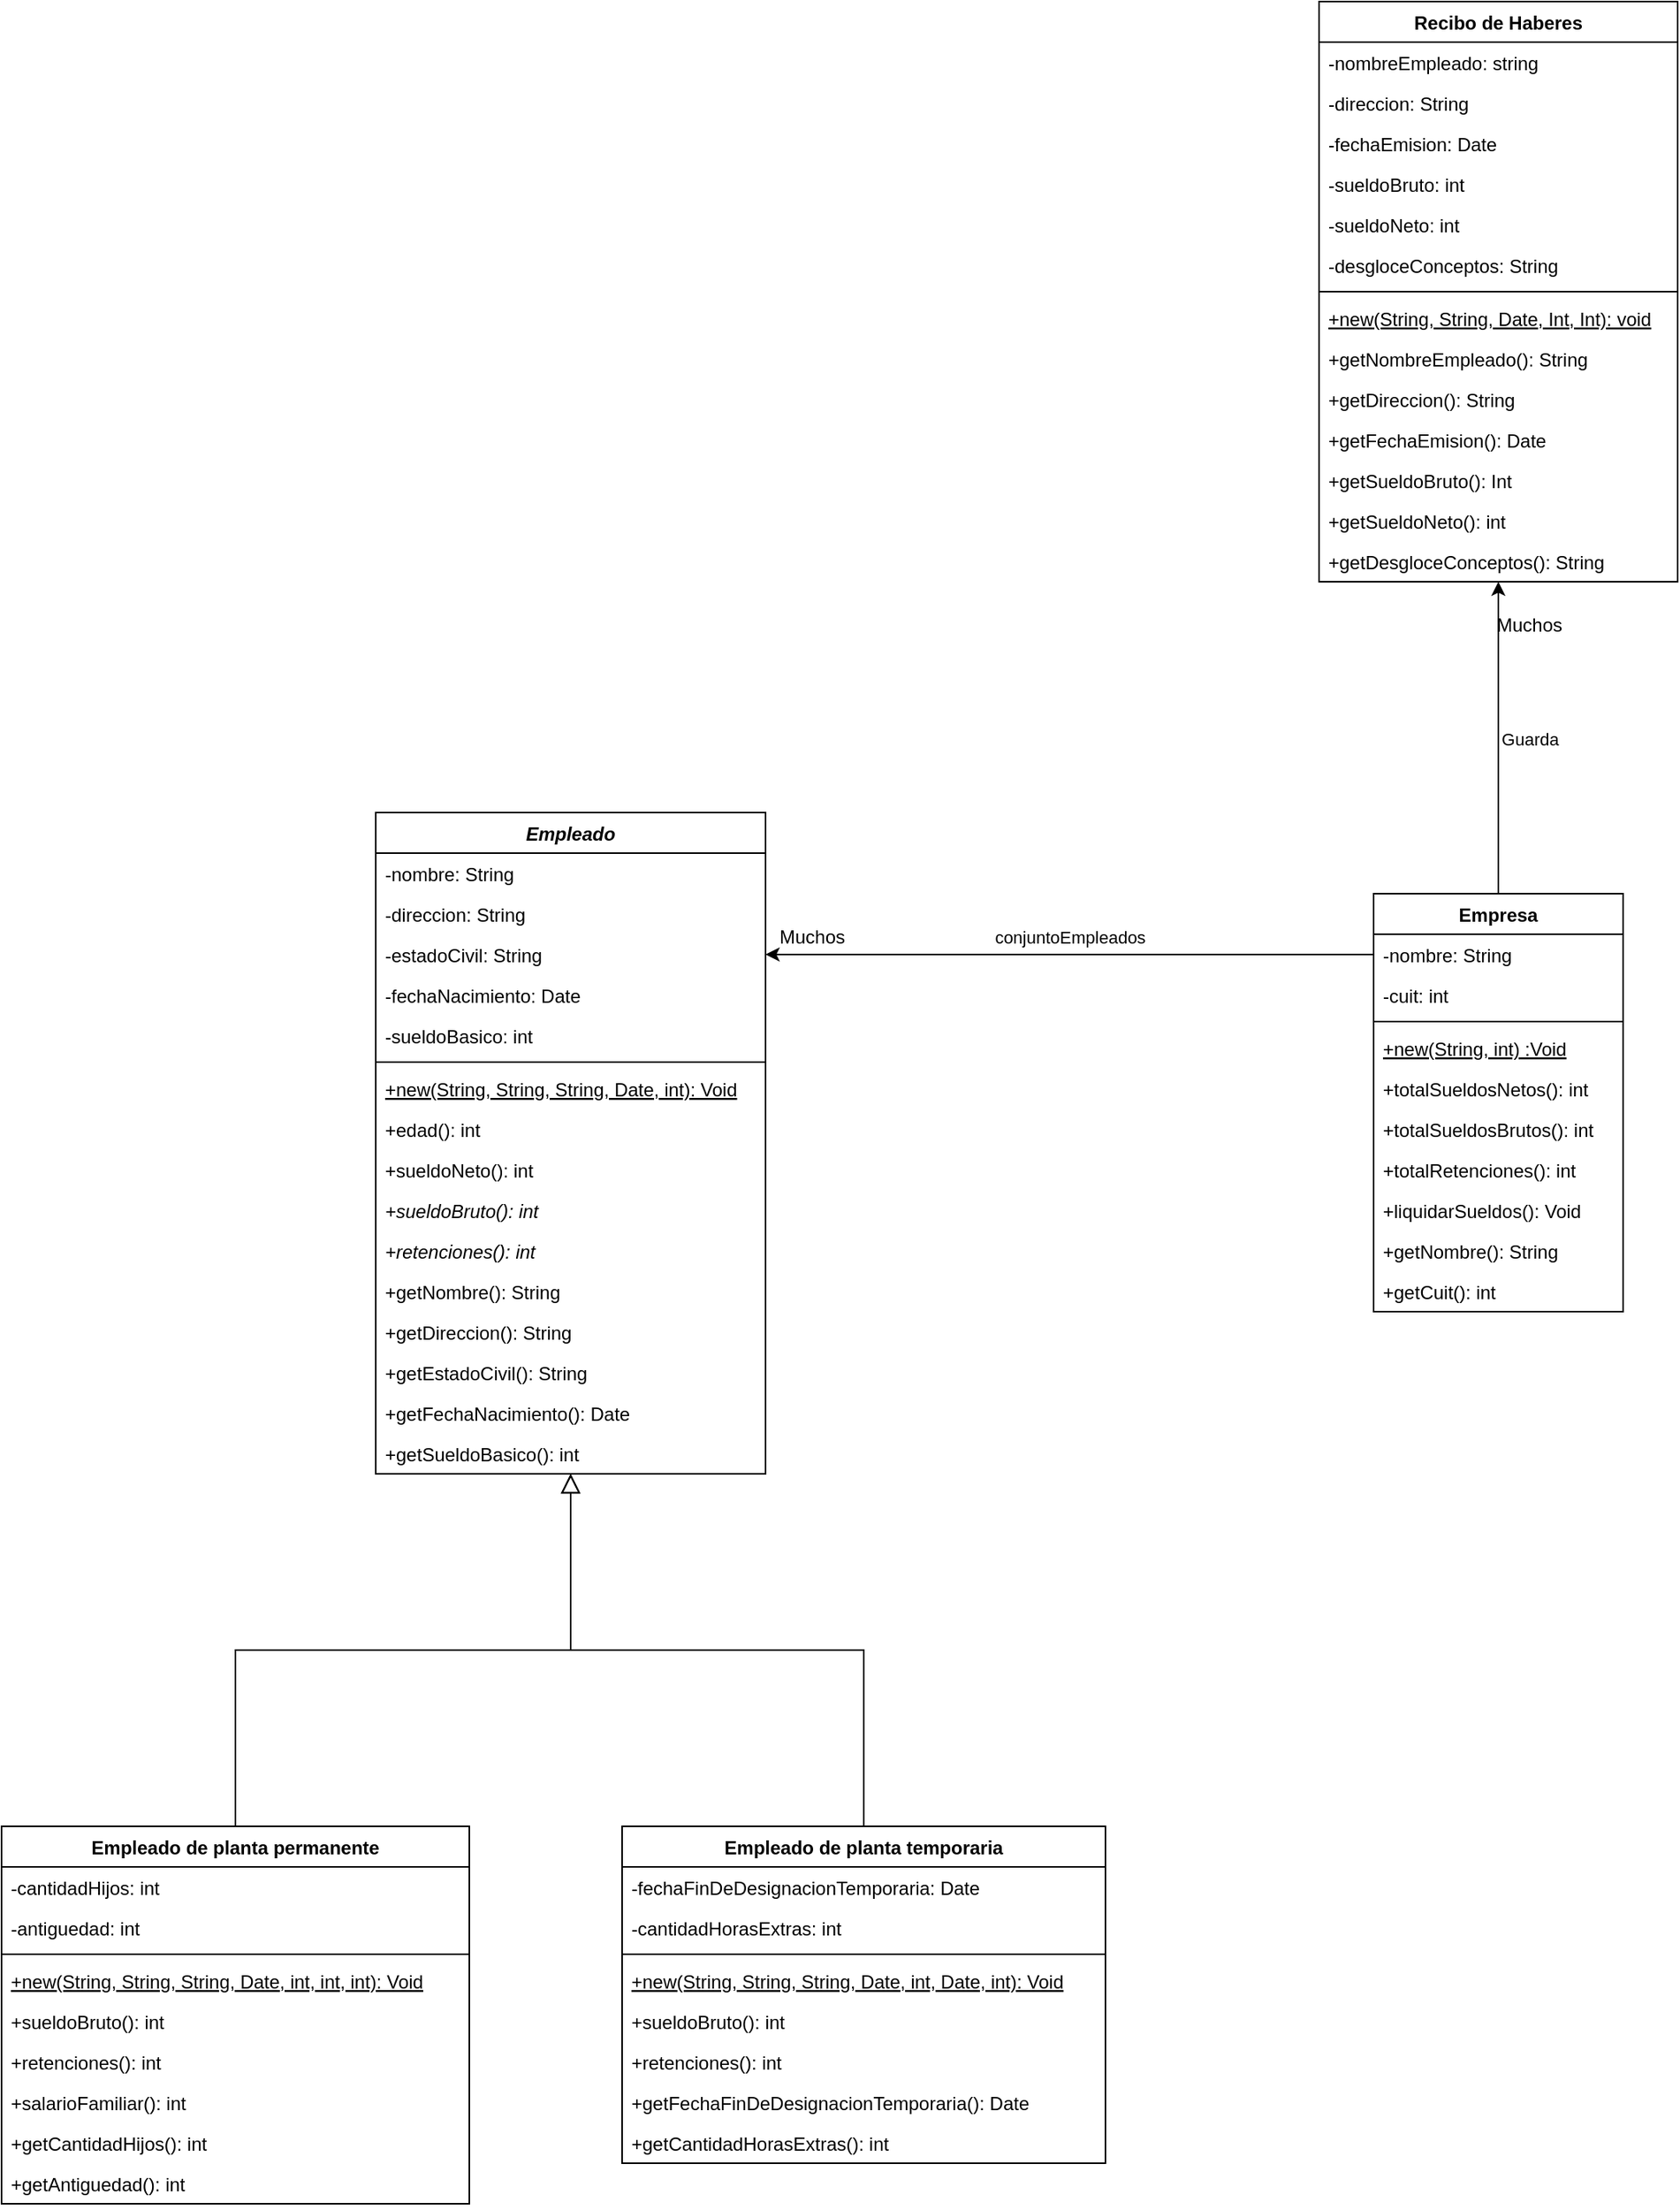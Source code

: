 <mxfile version="14.6.3" type="device"><diagram id="F4LMv29D2PNbAD-HIFHX" name="Page-1"><mxGraphModel dx="1695" dy="1651" grid="1" gridSize="10" guides="1" tooltips="1" connect="1" arrows="1" fold="1" page="1" pageScale="1" pageWidth="827" pageHeight="1169" math="0" shadow="0"><root><mxCell id="0"/><mxCell id="1" parent="0"/><mxCell id="ALtWw8Oc-1JfLlEcKTf1-32" style="edgeStyle=orthogonalEdgeStyle;rounded=0;jumpStyle=none;orthogonalLoop=1;jettySize=auto;html=1;shadow=0;startSize=6;endArrow=block;endFill=0;endSize=10;targetPerimeterSpacing=0;strokeColor=#000000;strokeWidth=1;entryX=0.5;entryY=1;entryDx=0;entryDy=0;exitX=0.5;exitY=0;exitDx=0;exitDy=0;" parent="1" source="ALtWw8Oc-1JfLlEcKTf1-22" target="ALtWw8Oc-1JfLlEcKTf1-1" edge="1"><mxGeometry relative="1" as="geometry"><mxPoint x="210" y="380" as="targetPoint"/></mxGeometry></mxCell><mxCell id="ALtWw8Oc-1JfLlEcKTf1-1" value="Empleado" style="swimlane;fontStyle=3;align=center;verticalAlign=top;childLayout=stackLayout;horizontal=1;startSize=26;horizontalStack=0;resizeParent=1;resizeParentMax=0;resizeLast=0;collapsible=1;marginBottom=0;" parent="1" vertex="1"><mxGeometry x="90" y="170" width="250" height="424" as="geometry"><mxRectangle x="90" y="170" width="90" height="26" as="alternateBounds"/></mxGeometry></mxCell><mxCell id="ALtWw8Oc-1JfLlEcKTf1-2" value="-nombre: String" style="text;strokeColor=none;fillColor=none;align=left;verticalAlign=top;spacingLeft=4;spacingRight=4;overflow=hidden;rotatable=0;points=[[0,0.5],[1,0.5]];portConstraint=eastwest;" parent="ALtWw8Oc-1JfLlEcKTf1-1" vertex="1"><mxGeometry y="26" width="250" height="26" as="geometry"/></mxCell><mxCell id="ALtWw8Oc-1JfLlEcKTf1-11" value="-direccion: String" style="text;strokeColor=none;fillColor=none;align=left;verticalAlign=top;spacingLeft=4;spacingRight=4;overflow=hidden;rotatable=0;points=[[0,0.5],[1,0.5]];portConstraint=eastwest;" parent="ALtWw8Oc-1JfLlEcKTf1-1" vertex="1"><mxGeometry y="52" width="250" height="26" as="geometry"/></mxCell><mxCell id="ALtWw8Oc-1JfLlEcKTf1-13" value="-estadoCivil: String" style="text;strokeColor=none;fillColor=none;align=left;verticalAlign=top;spacingLeft=4;spacingRight=4;overflow=hidden;rotatable=0;points=[[0,0.5],[1,0.5]];portConstraint=eastwest;" parent="ALtWw8Oc-1JfLlEcKTf1-1" vertex="1"><mxGeometry y="78" width="250" height="26" as="geometry"/></mxCell><mxCell id="ALtWw8Oc-1JfLlEcKTf1-14" value="-fechaNacimiento: Date" style="text;strokeColor=none;fillColor=none;align=left;verticalAlign=top;spacingLeft=4;spacingRight=4;overflow=hidden;rotatable=0;points=[[0,0.5],[1,0.5]];portConstraint=eastwest;" parent="ALtWw8Oc-1JfLlEcKTf1-1" vertex="1"><mxGeometry y="104" width="250" height="26" as="geometry"/></mxCell><mxCell id="ALtWw8Oc-1JfLlEcKTf1-12" value="-sueldoBasico: int" style="text;strokeColor=none;fillColor=none;align=left;verticalAlign=top;spacingLeft=4;spacingRight=4;overflow=hidden;rotatable=0;points=[[0,0.5],[1,0.5]];portConstraint=eastwest;" parent="ALtWw8Oc-1JfLlEcKTf1-1" vertex="1"><mxGeometry y="130" width="250" height="26" as="geometry"/></mxCell><mxCell id="ALtWw8Oc-1JfLlEcKTf1-3" value="" style="line;strokeWidth=1;fillColor=none;align=left;verticalAlign=middle;spacingTop=-1;spacingLeft=3;spacingRight=3;rotatable=0;labelPosition=right;points=[];portConstraint=eastwest;" parent="ALtWw8Oc-1JfLlEcKTf1-1" vertex="1"><mxGeometry y="156" width="250" height="8" as="geometry"/></mxCell><mxCell id="ALtWw8Oc-1JfLlEcKTf1-57" value="+new(String, String, String, Date, int): Void" style="text;strokeColor=none;fillColor=none;align=left;verticalAlign=top;spacingLeft=4;spacingRight=4;overflow=hidden;rotatable=0;points=[[0,0.5],[1,0.5]];portConstraint=eastwest;fontStyle=4" parent="ALtWw8Oc-1JfLlEcKTf1-1" vertex="1"><mxGeometry y="164" width="250" height="26" as="geometry"/></mxCell><mxCell id="ALtWw8Oc-1JfLlEcKTf1-4" value="+edad(): int" style="text;strokeColor=none;fillColor=none;align=left;verticalAlign=top;spacingLeft=4;spacingRight=4;overflow=hidden;rotatable=0;points=[[0,0.5],[1,0.5]];portConstraint=eastwest;" parent="ALtWw8Oc-1JfLlEcKTf1-1" vertex="1"><mxGeometry y="190" width="250" height="26" as="geometry"/></mxCell><mxCell id="ALtWw8Oc-1JfLlEcKTf1-35" value="+sueldoNeto(): int" style="text;strokeColor=none;fillColor=none;align=left;verticalAlign=top;spacingLeft=4;spacingRight=4;overflow=hidden;rotatable=0;points=[[0,0.5],[1,0.5]];portConstraint=eastwest;" parent="ALtWw8Oc-1JfLlEcKTf1-1" vertex="1"><mxGeometry y="216" width="250" height="26" as="geometry"/></mxCell><mxCell id="ALtWw8Oc-1JfLlEcKTf1-36" value="+sueldoBruto(): int" style="text;strokeColor=none;fillColor=none;align=left;verticalAlign=top;spacingLeft=4;spacingRight=4;overflow=hidden;rotatable=0;points=[[0,0.5],[1,0.5]];portConstraint=eastwest;fontStyle=2" parent="ALtWw8Oc-1JfLlEcKTf1-1" vertex="1"><mxGeometry y="242" width="250" height="26" as="geometry"/></mxCell><mxCell id="ALtWw8Oc-1JfLlEcKTf1-37" value="+retenciones(): int" style="text;strokeColor=none;fillColor=none;align=left;verticalAlign=top;spacingLeft=4;spacingRight=4;overflow=hidden;rotatable=0;points=[[0,0.5],[1,0.5]];portConstraint=eastwest;fontStyle=2" parent="ALtWw8Oc-1JfLlEcKTf1-1" vertex="1"><mxGeometry y="268" width="250" height="26" as="geometry"/></mxCell><mxCell id="kg3uBW4M7wE8U0pg4aZn-17" value="+getNombre(): String" style="text;strokeColor=none;fillColor=none;align=left;verticalAlign=top;spacingLeft=4;spacingRight=4;overflow=hidden;rotatable=0;points=[[0,0.5],[1,0.5]];portConstraint=eastwest;" vertex="1" parent="ALtWw8Oc-1JfLlEcKTf1-1"><mxGeometry y="294" width="250" height="26" as="geometry"/></mxCell><mxCell id="kg3uBW4M7wE8U0pg4aZn-19" value="+getDireccion(): String" style="text;strokeColor=none;fillColor=none;align=left;verticalAlign=top;spacingLeft=4;spacingRight=4;overflow=hidden;rotatable=0;points=[[0,0.5],[1,0.5]];portConstraint=eastwest;" vertex="1" parent="ALtWw8Oc-1JfLlEcKTf1-1"><mxGeometry y="320" width="250" height="26" as="geometry"/></mxCell><mxCell id="kg3uBW4M7wE8U0pg4aZn-18" value="+getEstadoCivil(): String" style="text;strokeColor=none;fillColor=none;align=left;verticalAlign=top;spacingLeft=4;spacingRight=4;overflow=hidden;rotatable=0;points=[[0,0.5],[1,0.5]];portConstraint=eastwest;" vertex="1" parent="ALtWw8Oc-1JfLlEcKTf1-1"><mxGeometry y="346" width="250" height="26" as="geometry"/></mxCell><mxCell id="kg3uBW4M7wE8U0pg4aZn-21" value="+getFechaNacimiento(): Date" style="text;strokeColor=none;fillColor=none;align=left;verticalAlign=top;spacingLeft=4;spacingRight=4;overflow=hidden;rotatable=0;points=[[0,0.5],[1,0.5]];portConstraint=eastwest;" vertex="1" parent="ALtWw8Oc-1JfLlEcKTf1-1"><mxGeometry y="372" width="250" height="26" as="geometry"/></mxCell><mxCell id="kg3uBW4M7wE8U0pg4aZn-20" value="+getSueldoBasico(): int" style="text;strokeColor=none;fillColor=none;align=left;verticalAlign=top;spacingLeft=4;spacingRight=4;overflow=hidden;rotatable=0;points=[[0,0.5],[1,0.5]];portConstraint=eastwest;" vertex="1" parent="ALtWw8Oc-1JfLlEcKTf1-1"><mxGeometry y="398" width="250" height="26" as="geometry"/></mxCell><mxCell id="ALtWw8Oc-1JfLlEcKTf1-49" value="Guarda" style="edgeStyle=orthogonalEdgeStyle;rounded=0;jumpStyle=none;orthogonalLoop=1;jettySize=auto;html=1;endArrow=classic;strokeColor=#000000;entryX=0.5;entryY=1;entryDx=0;entryDy=0;" parent="1" source="ALtWw8Oc-1JfLlEcKTf1-16" target="ALtWw8Oc-1JfLlEcKTf1-44" edge="1"><mxGeometry x="-0.008" y="-20" relative="1" as="geometry"><mxPoint x="810.0" y="150" as="targetPoint"/><mxPoint as="offset"/></mxGeometry></mxCell><mxCell id="ALtWw8Oc-1JfLlEcKTf1-16" value="Empresa" style="swimlane;fontStyle=1;align=center;verticalAlign=top;childLayout=stackLayout;horizontal=1;startSize=26;horizontalStack=0;resizeParent=1;resizeParentMax=0;resizeLast=0;collapsible=1;marginBottom=0;" parent="1" vertex="1"><mxGeometry x="730" y="222" width="160" height="268" as="geometry"/></mxCell><mxCell id="ALtWw8Oc-1JfLlEcKTf1-17" value="-nombre: String" style="text;strokeColor=none;fillColor=none;align=left;verticalAlign=top;spacingLeft=4;spacingRight=4;overflow=hidden;rotatable=0;points=[[0,0.5],[1,0.5]];portConstraint=eastwest;" parent="ALtWw8Oc-1JfLlEcKTf1-16" vertex="1"><mxGeometry y="26" width="160" height="26" as="geometry"/></mxCell><mxCell id="ALtWw8Oc-1JfLlEcKTf1-21" value="-cuit: int" style="text;strokeColor=none;fillColor=none;align=left;verticalAlign=top;spacingLeft=4;spacingRight=4;overflow=hidden;rotatable=0;points=[[0,0.5],[1,0.5]];portConstraint=eastwest;" parent="ALtWw8Oc-1JfLlEcKTf1-16" vertex="1"><mxGeometry y="52" width="160" height="26" as="geometry"/></mxCell><mxCell id="ALtWw8Oc-1JfLlEcKTf1-18" value="" style="line;strokeWidth=1;fillColor=none;align=left;verticalAlign=middle;spacingTop=-1;spacingLeft=3;spacingRight=3;rotatable=0;labelPosition=right;points=[];portConstraint=eastwest;" parent="ALtWw8Oc-1JfLlEcKTf1-16" vertex="1"><mxGeometry y="78" width="160" height="8" as="geometry"/></mxCell><mxCell id="ALtWw8Oc-1JfLlEcKTf1-56" value="+new(String, int) :Void" style="text;strokeColor=none;fillColor=none;align=left;verticalAlign=top;spacingLeft=4;spacingRight=4;overflow=hidden;rotatable=0;points=[[0,0.5],[1,0.5]];portConstraint=eastwest;fontStyle=4" parent="ALtWw8Oc-1JfLlEcKTf1-16" vertex="1"><mxGeometry y="86" width="160" height="26" as="geometry"/></mxCell><mxCell id="ALtWw8Oc-1JfLlEcKTf1-19" value="+totalSueldosNetos(): int&#10;" style="text;strokeColor=none;fillColor=none;align=left;verticalAlign=top;spacingLeft=4;spacingRight=4;overflow=hidden;rotatable=0;points=[[0,0.5],[1,0.5]];portConstraint=eastwest;" parent="ALtWw8Oc-1JfLlEcKTf1-16" vertex="1"><mxGeometry y="112" width="160" height="26" as="geometry"/></mxCell><mxCell id="ALtWw8Oc-1JfLlEcKTf1-42" value="+totalSueldosBrutos(): int" style="text;strokeColor=none;fillColor=none;align=left;verticalAlign=top;spacingLeft=4;spacingRight=4;overflow=hidden;rotatable=0;points=[[0,0.5],[1,0.5]];portConstraint=eastwest;" parent="ALtWw8Oc-1JfLlEcKTf1-16" vertex="1"><mxGeometry y="138" width="160" height="26" as="geometry"/></mxCell><mxCell id="ALtWw8Oc-1JfLlEcKTf1-43" value="+totalRetenciones(): int" style="text;strokeColor=none;fillColor=none;align=left;verticalAlign=top;spacingLeft=4;spacingRight=4;overflow=hidden;rotatable=0;points=[[0,0.5],[1,0.5]];portConstraint=eastwest;" parent="ALtWw8Oc-1JfLlEcKTf1-16" vertex="1"><mxGeometry y="164" width="160" height="26" as="geometry"/></mxCell><mxCell id="ALtWw8Oc-1JfLlEcKTf1-48" value="+liquidarSueldos(): Void" style="text;strokeColor=none;fillColor=none;align=left;verticalAlign=top;spacingLeft=4;spacingRight=4;overflow=hidden;rotatable=0;points=[[0,0.5],[1,0.5]];portConstraint=eastwest;" parent="ALtWw8Oc-1JfLlEcKTf1-16" vertex="1"><mxGeometry y="190" width="160" height="26" as="geometry"/></mxCell><mxCell id="kg3uBW4M7wE8U0pg4aZn-15" value="+getNombre(): String" style="text;strokeColor=none;fillColor=none;align=left;verticalAlign=top;spacingLeft=4;spacingRight=4;overflow=hidden;rotatable=0;points=[[0,0.5],[1,0.5]];portConstraint=eastwest;" vertex="1" parent="ALtWw8Oc-1JfLlEcKTf1-16"><mxGeometry y="216" width="160" height="26" as="geometry"/></mxCell><mxCell id="kg3uBW4M7wE8U0pg4aZn-16" value="+getCuit(): int" style="text;strokeColor=none;fillColor=none;align=left;verticalAlign=top;spacingLeft=4;spacingRight=4;overflow=hidden;rotatable=0;points=[[0,0.5],[1,0.5]];portConstraint=eastwest;" vertex="1" parent="ALtWw8Oc-1JfLlEcKTf1-16"><mxGeometry y="242" width="160" height="26" as="geometry"/></mxCell><mxCell id="ALtWw8Oc-1JfLlEcKTf1-30" style="edgeStyle=orthogonalEdgeStyle;rounded=0;orthogonalLoop=1;jettySize=auto;html=1;exitX=0.5;exitY=0;exitDx=0;exitDy=0;entryX=0.5;entryY=1;entryDx=0;entryDy=0;shadow=0;jumpStyle=none;endArrow=block;endFill=0;strokeWidth=1;endSize=10;startSize=6;targetPerimeterSpacing=0;" parent="1" source="ALtWw8Oc-1JfLlEcKTf1-26" target="ALtWw8Oc-1JfLlEcKTf1-1" edge="1"><mxGeometry relative="1" as="geometry"><mxPoint x="200" y="370" as="targetPoint"/></mxGeometry></mxCell><mxCell id="ALtWw8Oc-1JfLlEcKTf1-26" value="Empleado de planta permanente" style="swimlane;fontStyle=1;align=center;verticalAlign=top;childLayout=stackLayout;horizontal=1;startSize=26;horizontalStack=0;resizeParent=1;resizeParentMax=0;resizeLast=0;collapsible=1;marginBottom=0;" parent="1" vertex="1"><mxGeometry x="-150" y="820" width="300" height="242" as="geometry"/></mxCell><mxCell id="ALtWw8Oc-1JfLlEcKTf1-27" value="-cantidadHijos: int" style="text;strokeColor=none;fillColor=none;align=left;verticalAlign=top;spacingLeft=4;spacingRight=4;overflow=hidden;rotatable=0;points=[[0,0.5],[1,0.5]];portConstraint=eastwest;" parent="ALtWw8Oc-1JfLlEcKTf1-26" vertex="1"><mxGeometry y="26" width="300" height="26" as="geometry"/></mxCell><mxCell id="ALtWw8Oc-1JfLlEcKTf1-33" value="-antiguedad: int" style="text;strokeColor=none;fillColor=none;align=left;verticalAlign=top;spacingLeft=4;spacingRight=4;overflow=hidden;rotatable=0;points=[[0,0.5],[1,0.5]];portConstraint=eastwest;" parent="ALtWw8Oc-1JfLlEcKTf1-26" vertex="1"><mxGeometry y="52" width="300" height="26" as="geometry"/></mxCell><mxCell id="ALtWw8Oc-1JfLlEcKTf1-28" value="" style="line;strokeWidth=1;fillColor=none;align=left;verticalAlign=middle;spacingTop=-1;spacingLeft=3;spacingRight=3;rotatable=0;labelPosition=right;points=[];portConstraint=eastwest;" parent="ALtWw8Oc-1JfLlEcKTf1-26" vertex="1"><mxGeometry y="78" width="300" height="8" as="geometry"/></mxCell><mxCell id="ALtWw8Oc-1JfLlEcKTf1-59" value="+new(String, String, String, Date, int, int, int): Void" style="text;strokeColor=none;fillColor=none;align=left;verticalAlign=top;spacingLeft=4;spacingRight=4;overflow=hidden;rotatable=0;points=[[0,0.5],[1,0.5]];portConstraint=eastwest;fontStyle=4" parent="ALtWw8Oc-1JfLlEcKTf1-26" vertex="1"><mxGeometry y="86" width="300" height="26" as="geometry"/></mxCell><mxCell id="ALtWw8Oc-1JfLlEcKTf1-29" value="+sueldoBruto(): int" style="text;strokeColor=none;fillColor=none;align=left;verticalAlign=top;spacingLeft=4;spacingRight=4;overflow=hidden;rotatable=0;points=[[0,0.5],[1,0.5]];portConstraint=eastwest;" parent="ALtWw8Oc-1JfLlEcKTf1-26" vertex="1"><mxGeometry y="112" width="300" height="26" as="geometry"/></mxCell><mxCell id="ALtWw8Oc-1JfLlEcKTf1-40" value="+retenciones(): int" style="text;strokeColor=none;fillColor=none;align=left;verticalAlign=top;spacingLeft=4;spacingRight=4;overflow=hidden;rotatable=0;points=[[0,0.5],[1,0.5]];portConstraint=eastwest;" parent="ALtWw8Oc-1JfLlEcKTf1-26" vertex="1"><mxGeometry y="138" width="300" height="26" as="geometry"/></mxCell><mxCell id="ALtWw8Oc-1JfLlEcKTf1-65" value="+salarioFamiliar(): int" style="text;strokeColor=none;fillColor=none;align=left;verticalAlign=top;spacingLeft=4;spacingRight=4;overflow=hidden;rotatable=0;points=[[0,0.5],[1,0.5]];portConstraint=eastwest;" parent="ALtWw8Oc-1JfLlEcKTf1-26" vertex="1"><mxGeometry y="164" width="300" height="26" as="geometry"/></mxCell><mxCell id="kg3uBW4M7wE8U0pg4aZn-24" value="+getCantidadHijos(): int" style="text;strokeColor=none;fillColor=none;align=left;verticalAlign=top;spacingLeft=4;spacingRight=4;overflow=hidden;rotatable=0;points=[[0,0.5],[1,0.5]];portConstraint=eastwest;" vertex="1" parent="ALtWw8Oc-1JfLlEcKTf1-26"><mxGeometry y="190" width="300" height="26" as="geometry"/></mxCell><mxCell id="kg3uBW4M7wE8U0pg4aZn-25" value="+getAntiguedad(): int" style="text;strokeColor=none;fillColor=none;align=left;verticalAlign=top;spacingLeft=4;spacingRight=4;overflow=hidden;rotatable=0;points=[[0,0.5],[1,0.5]];portConstraint=eastwest;" vertex="1" parent="ALtWw8Oc-1JfLlEcKTf1-26"><mxGeometry y="216" width="300" height="26" as="geometry"/></mxCell><mxCell id="ALtWw8Oc-1JfLlEcKTf1-22" value="Empleado de planta temporaria" style="swimlane;fontStyle=1;align=center;verticalAlign=top;childLayout=stackLayout;horizontal=1;startSize=26;horizontalStack=0;resizeParent=1;resizeParentMax=0;resizeLast=0;collapsible=1;marginBottom=0;" parent="1" vertex="1"><mxGeometry x="248" y="820" width="310" height="216" as="geometry"><mxRectangle x="240" y="430" width="100" height="26" as="alternateBounds"/></mxGeometry></mxCell><mxCell id="ALtWw8Oc-1JfLlEcKTf1-23" value="-fechaFinDeDesignacionTemporaria: Date" style="text;strokeColor=none;fillColor=none;align=left;verticalAlign=top;spacingLeft=4;spacingRight=4;overflow=hidden;rotatable=0;points=[[0,0.5],[1,0.5]];portConstraint=eastwest;" parent="ALtWw8Oc-1JfLlEcKTf1-22" vertex="1"><mxGeometry y="26" width="310" height="26" as="geometry"/></mxCell><mxCell id="ALtWw8Oc-1JfLlEcKTf1-34" value="-cantidadHorasExtras: int" style="text;strokeColor=none;fillColor=none;align=left;verticalAlign=top;spacingLeft=4;spacingRight=4;overflow=hidden;rotatable=0;points=[[0,0.5],[1,0.5]];portConstraint=eastwest;" parent="ALtWw8Oc-1JfLlEcKTf1-22" vertex="1"><mxGeometry y="52" width="310" height="26" as="geometry"/></mxCell><mxCell id="ALtWw8Oc-1JfLlEcKTf1-24" value="" style="line;strokeWidth=1;fillColor=none;align=left;verticalAlign=middle;spacingTop=-1;spacingLeft=3;spacingRight=3;rotatable=0;labelPosition=right;points=[];portConstraint=eastwest;" parent="ALtWw8Oc-1JfLlEcKTf1-22" vertex="1"><mxGeometry y="78" width="310" height="8" as="geometry"/></mxCell><mxCell id="ALtWw8Oc-1JfLlEcKTf1-58" value="+new(String, String, String, Date, int, Date, int): Void" style="text;strokeColor=none;fillColor=none;align=left;verticalAlign=top;spacingLeft=4;spacingRight=4;overflow=hidden;rotatable=0;points=[[0,0.5],[1,0.5]];portConstraint=eastwest;fontStyle=4" parent="ALtWw8Oc-1JfLlEcKTf1-22" vertex="1"><mxGeometry y="86" width="310" height="26" as="geometry"/></mxCell><mxCell id="ALtWw8Oc-1JfLlEcKTf1-25" value="+sueldoBruto(): int" style="text;strokeColor=none;fillColor=none;align=left;verticalAlign=top;spacingLeft=4;spacingRight=4;overflow=hidden;rotatable=0;points=[[0,0.5],[1,0.5]];portConstraint=eastwest;" parent="ALtWw8Oc-1JfLlEcKTf1-22" vertex="1"><mxGeometry y="112" width="310" height="26" as="geometry"/></mxCell><mxCell id="ALtWw8Oc-1JfLlEcKTf1-41" value="+retenciones(): int" style="text;strokeColor=none;fillColor=none;align=left;verticalAlign=top;spacingLeft=4;spacingRight=4;overflow=hidden;rotatable=0;points=[[0,0.5],[1,0.5]];portConstraint=eastwest;" parent="ALtWw8Oc-1JfLlEcKTf1-22" vertex="1"><mxGeometry y="138" width="310" height="26" as="geometry"/></mxCell><mxCell id="kg3uBW4M7wE8U0pg4aZn-22" value="+getFechaFinDeDesignacionTemporaria(): Date" style="text;strokeColor=none;fillColor=none;align=left;verticalAlign=top;spacingLeft=4;spacingRight=4;overflow=hidden;rotatable=0;points=[[0,0.5],[1,0.5]];portConstraint=eastwest;" vertex="1" parent="ALtWw8Oc-1JfLlEcKTf1-22"><mxGeometry y="164" width="310" height="26" as="geometry"/></mxCell><mxCell id="kg3uBW4M7wE8U0pg4aZn-23" value="+getCantidadHorasExtras(): int" style="text;strokeColor=none;fillColor=none;align=left;verticalAlign=top;spacingLeft=4;spacingRight=4;overflow=hidden;rotatable=0;points=[[0,0.5],[1,0.5]];portConstraint=eastwest;" vertex="1" parent="ALtWw8Oc-1JfLlEcKTf1-22"><mxGeometry y="190" width="310" height="26" as="geometry"/></mxCell><mxCell id="ALtWw8Oc-1JfLlEcKTf1-60" value="Muchos" style="text;html=1;strokeColor=none;fillColor=none;align=center;verticalAlign=middle;whiteSpace=wrap;rounded=0;" parent="1" vertex="1"><mxGeometry x="810" y="40" width="40" height="20" as="geometry"/></mxCell><mxCell id="ALtWw8Oc-1JfLlEcKTf1-63" value="" style="group" parent="1" vertex="1" connectable="0"><mxGeometry x="350" y="240" width="40" height="20" as="geometry"/></mxCell><mxCell id="ALtWw8Oc-1JfLlEcKTf1-20" value="conjuntoEmpleados" style="edgeStyle=orthogonalEdgeStyle;rounded=0;orthogonalLoop=1;jettySize=auto;html=1;exitX=0;exitY=0.5;exitDx=0;exitDy=0;entryX=1;entryY=0.5;entryDx=0;entryDy=0;" parent="ALtWw8Oc-1JfLlEcKTf1-63" source="ALtWw8Oc-1JfLlEcKTf1-17" target="ALtWw8Oc-1JfLlEcKTf1-13" edge="1"><mxGeometry y="-11" relative="1" as="geometry"><mxPoint as="offset"/></mxGeometry></mxCell><mxCell id="ALtWw8Oc-1JfLlEcKTf1-62" value="Muchos" style="text;html=1;strokeColor=none;fillColor=none;align=center;verticalAlign=middle;whiteSpace=wrap;rounded=0;" parent="ALtWw8Oc-1JfLlEcKTf1-63" vertex="1"><mxGeometry width="40" height="20" as="geometry"/></mxCell><mxCell id="ALtWw8Oc-1JfLlEcKTf1-44" value="Recibo de Haberes" style="swimlane;fontStyle=1;align=center;verticalAlign=top;childLayout=stackLayout;horizontal=1;startSize=26;horizontalStack=0;resizeParent=1;resizeParentMax=0;resizeLast=0;collapsible=1;marginBottom=0;" parent="1" vertex="1"><mxGeometry x="695" y="-350" width="230" height="372" as="geometry"><mxRectangle x="695" y="-350" width="140" height="26" as="alternateBounds"/></mxGeometry></mxCell><mxCell id="ALtWw8Oc-1JfLlEcKTf1-45" value="-nombreEmpleado: string" style="text;strokeColor=none;fillColor=none;align=left;verticalAlign=top;spacingLeft=4;spacingRight=4;overflow=hidden;rotatable=0;points=[[0,0.5],[1,0.5]];portConstraint=eastwest;" parent="ALtWw8Oc-1JfLlEcKTf1-44" vertex="1"><mxGeometry y="26" width="230" height="26" as="geometry"/></mxCell><mxCell id="ALtWw8Oc-1JfLlEcKTf1-50" value="-direccion: String" style="text;strokeColor=none;fillColor=none;align=left;verticalAlign=top;spacingLeft=4;spacingRight=4;overflow=hidden;rotatable=0;points=[[0,0.5],[1,0.5]];portConstraint=eastwest;" parent="ALtWw8Oc-1JfLlEcKTf1-44" vertex="1"><mxGeometry y="52" width="230" height="26" as="geometry"/></mxCell><mxCell id="ALtWw8Oc-1JfLlEcKTf1-51" value="-fechaEmision: Date" style="text;strokeColor=none;fillColor=none;align=left;verticalAlign=top;spacingLeft=4;spacingRight=4;overflow=hidden;rotatable=0;points=[[0,0.5],[1,0.5]];portConstraint=eastwest;" parent="ALtWw8Oc-1JfLlEcKTf1-44" vertex="1"><mxGeometry y="78" width="230" height="26" as="geometry"/></mxCell><mxCell id="ALtWw8Oc-1JfLlEcKTf1-52" value="-sueldoBruto: int" style="text;strokeColor=none;fillColor=none;align=left;verticalAlign=top;spacingLeft=4;spacingRight=4;overflow=hidden;rotatable=0;points=[[0,0.5],[1,0.5]];portConstraint=eastwest;" parent="ALtWw8Oc-1JfLlEcKTf1-44" vertex="1"><mxGeometry y="104" width="230" height="26" as="geometry"/></mxCell><mxCell id="ALtWw8Oc-1JfLlEcKTf1-53" value="-sueldoNeto: int" style="text;strokeColor=none;fillColor=none;align=left;verticalAlign=top;spacingLeft=4;spacingRight=4;overflow=hidden;rotatable=0;points=[[0,0.5],[1,0.5]];portConstraint=eastwest;" parent="ALtWw8Oc-1JfLlEcKTf1-44" vertex="1"><mxGeometry y="130" width="230" height="26" as="geometry"/></mxCell><mxCell id="ALtWw8Oc-1JfLlEcKTf1-54" value="-desgloceConceptos: String" style="text;strokeColor=none;fillColor=none;align=left;verticalAlign=top;spacingLeft=4;spacingRight=4;overflow=hidden;rotatable=0;points=[[0,0.5],[1,0.5]];portConstraint=eastwest;" parent="ALtWw8Oc-1JfLlEcKTf1-44" vertex="1"><mxGeometry y="156" width="230" height="26" as="geometry"/></mxCell><mxCell id="ALtWw8Oc-1JfLlEcKTf1-46" value="" style="line;strokeWidth=1;fillColor=none;align=left;verticalAlign=middle;spacingTop=-1;spacingLeft=3;spacingRight=3;rotatable=0;labelPosition=right;points=[];portConstraint=eastwest;" parent="ALtWw8Oc-1JfLlEcKTf1-44" vertex="1"><mxGeometry y="182" width="230" height="8" as="geometry"/></mxCell><mxCell id="ALtWw8Oc-1JfLlEcKTf1-47" value="+new(String, String, Date, Int, Int): void" style="text;strokeColor=none;fillColor=none;align=left;verticalAlign=top;spacingLeft=4;spacingRight=4;overflow=hidden;rotatable=0;points=[[0,0.5],[1,0.5]];portConstraint=eastwest;fontStyle=4" parent="ALtWw8Oc-1JfLlEcKTf1-44" vertex="1"><mxGeometry y="190" width="230" height="26" as="geometry"/></mxCell><mxCell id="kg3uBW4M7wE8U0pg4aZn-9" value="+getNombreEmpleado(): String" style="text;strokeColor=none;fillColor=none;align=left;verticalAlign=top;spacingLeft=4;spacingRight=4;overflow=hidden;rotatable=0;points=[[0,0.5],[1,0.5]];portConstraint=eastwest;fontStyle=0" vertex="1" parent="ALtWw8Oc-1JfLlEcKTf1-44"><mxGeometry y="216" width="230" height="26" as="geometry"/></mxCell><mxCell id="kg3uBW4M7wE8U0pg4aZn-10" value="+getDireccion(): String" style="text;strokeColor=none;fillColor=none;align=left;verticalAlign=top;spacingLeft=4;spacingRight=4;overflow=hidden;rotatable=0;points=[[0,0.5],[1,0.5]];portConstraint=eastwest;fontStyle=0" vertex="1" parent="ALtWw8Oc-1JfLlEcKTf1-44"><mxGeometry y="242" width="230" height="26" as="geometry"/></mxCell><mxCell id="kg3uBW4M7wE8U0pg4aZn-11" value="+getFechaEmision(): Date" style="text;strokeColor=none;fillColor=none;align=left;verticalAlign=top;spacingLeft=4;spacingRight=4;overflow=hidden;rotatable=0;points=[[0,0.5],[1,0.5]];portConstraint=eastwest;fontStyle=0" vertex="1" parent="ALtWw8Oc-1JfLlEcKTf1-44"><mxGeometry y="268" width="230" height="26" as="geometry"/></mxCell><mxCell id="kg3uBW4M7wE8U0pg4aZn-12" value="+getSueldoBruto(): Int" style="text;strokeColor=none;fillColor=none;align=left;verticalAlign=top;spacingLeft=4;spacingRight=4;overflow=hidden;rotatable=0;points=[[0,0.5],[1,0.5]];portConstraint=eastwest;" vertex="1" parent="ALtWw8Oc-1JfLlEcKTf1-44"><mxGeometry y="294" width="230" height="26" as="geometry"/></mxCell><mxCell id="kg3uBW4M7wE8U0pg4aZn-14" value="+getSueldoNeto(): int" style="text;strokeColor=none;fillColor=none;align=left;verticalAlign=top;spacingLeft=4;spacingRight=4;overflow=hidden;rotatable=0;points=[[0,0.5],[1,0.5]];portConstraint=eastwest;" vertex="1" parent="ALtWw8Oc-1JfLlEcKTf1-44"><mxGeometry y="320" width="230" height="26" as="geometry"/></mxCell><mxCell id="kg3uBW4M7wE8U0pg4aZn-13" value="+getDesgloceConceptos(): String" style="text;strokeColor=none;fillColor=none;align=left;verticalAlign=top;spacingLeft=4;spacingRight=4;overflow=hidden;rotatable=0;points=[[0,0.5],[1,0.5]];portConstraint=eastwest;" vertex="1" parent="ALtWw8Oc-1JfLlEcKTf1-44"><mxGeometry y="346" width="230" height="26" as="geometry"/></mxCell></root></mxGraphModel></diagram></mxfile>